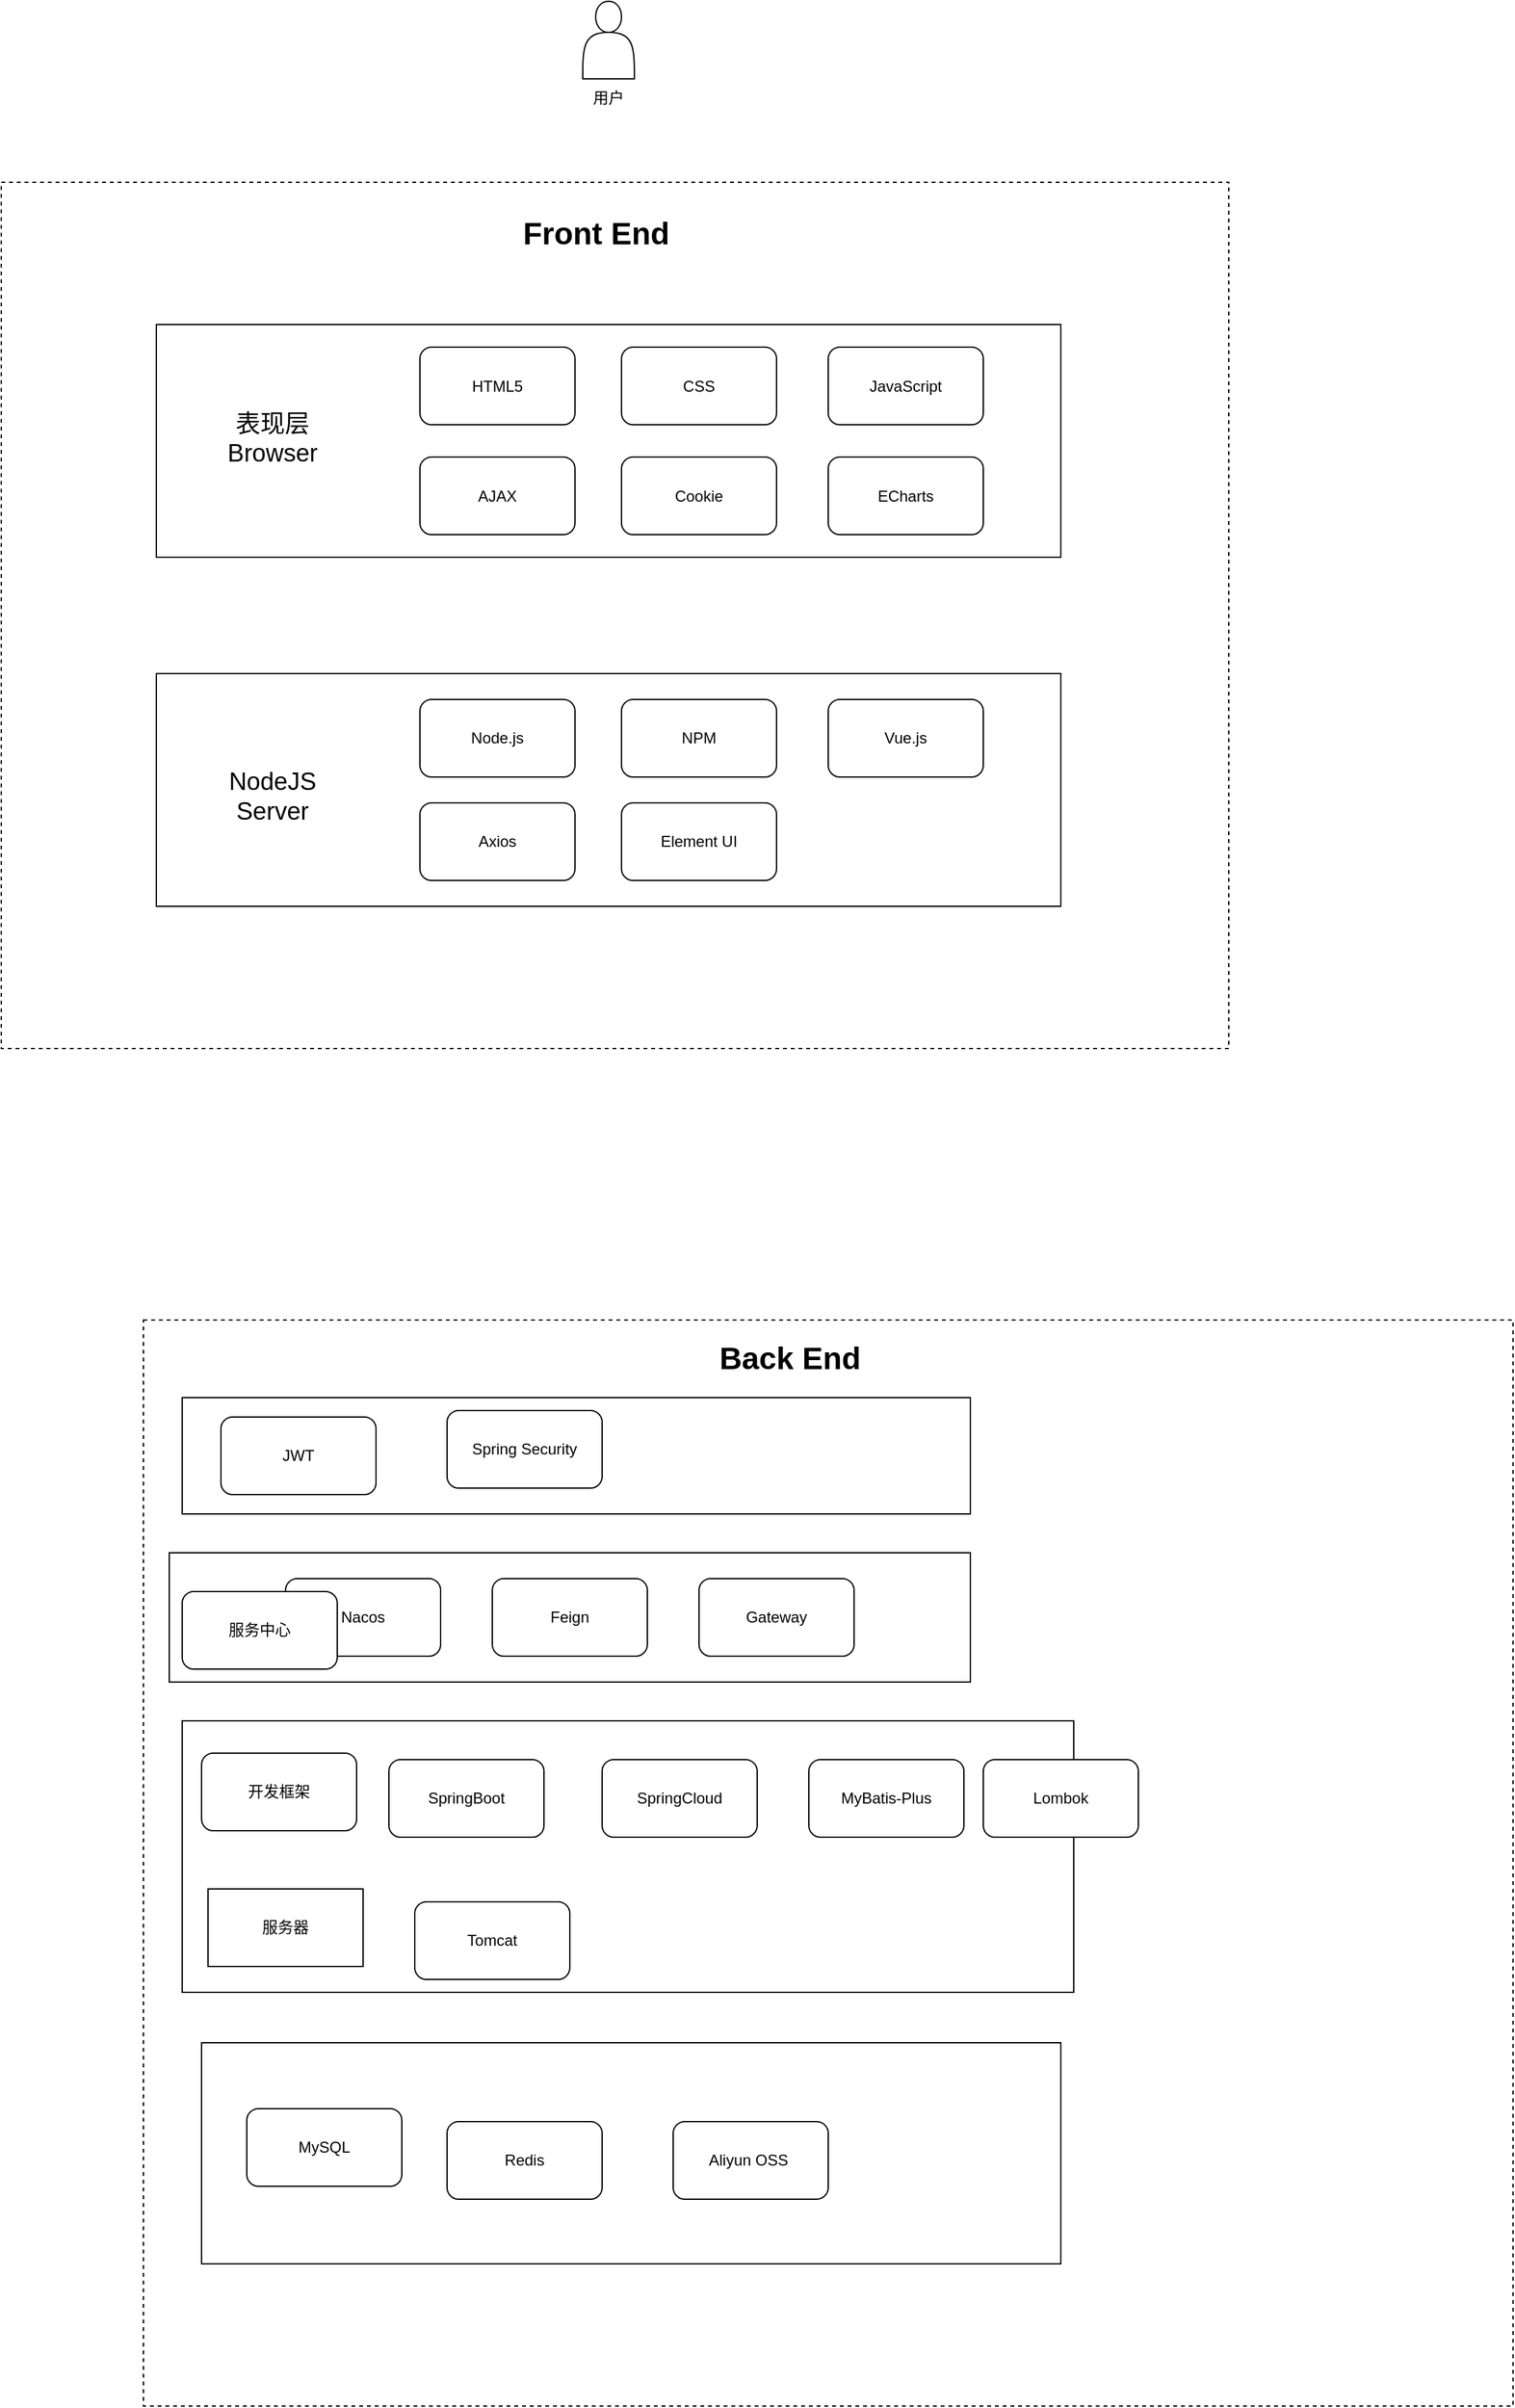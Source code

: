 <mxfile version="26.2.14">
  <diagram name="第 1 页" id="Cz8G3LMhz7FscJKF8xex">
    <mxGraphModel dx="1724" dy="1055" grid="1" gridSize="10" guides="1" tooltips="1" connect="1" arrows="1" fold="1" page="1" pageScale="1" pageWidth="827" pageHeight="1169" math="0" shadow="0">
      <root>
        <mxCell id="0" />
        <mxCell id="1" parent="0" />
        <mxCell id="FQD1zHUw6WI440xkweCA-1" value="" style="shape=actor;whiteSpace=wrap;html=1;" vertex="1" parent="1">
          <mxGeometry x="570" y="30" width="40" height="60" as="geometry" />
        </mxCell>
        <mxCell id="FQD1zHUw6WI440xkweCA-5" value="" style="rounded=0;whiteSpace=wrap;html=1;dashed=1;" vertex="1" parent="1">
          <mxGeometry x="120" y="170" width="950" height="670" as="geometry" />
        </mxCell>
        <mxCell id="FQD1zHUw6WI440xkweCA-6" value="" style="rounded=0;whiteSpace=wrap;html=1;" vertex="1" parent="1">
          <mxGeometry x="240" y="280" width="700" height="180" as="geometry" />
        </mxCell>
        <mxCell id="FQD1zHUw6WI440xkweCA-8" value="HTML5" style="rounded=1;whiteSpace=wrap;html=1;" vertex="1" parent="1">
          <mxGeometry x="444" y="297.5" width="120" height="60" as="geometry" />
        </mxCell>
        <mxCell id="FQD1zHUw6WI440xkweCA-9" value="CSS" style="rounded=1;whiteSpace=wrap;html=1;" vertex="1" parent="1">
          <mxGeometry x="600" y="297.5" width="120" height="60" as="geometry" />
        </mxCell>
        <mxCell id="FQD1zHUw6WI440xkweCA-10" value="JavaScript" style="rounded=1;whiteSpace=wrap;html=1;" vertex="1" parent="1">
          <mxGeometry x="760" y="297.5" width="120" height="60" as="geometry" />
        </mxCell>
        <mxCell id="FQD1zHUw6WI440xkweCA-11" value="AJAX" style="rounded=1;whiteSpace=wrap;html=1;" vertex="1" parent="1">
          <mxGeometry x="444" y="382.5" width="120" height="60" as="geometry" />
        </mxCell>
        <mxCell id="FQD1zHUw6WI440xkweCA-12" value="Cookie" style="rounded=1;whiteSpace=wrap;html=1;" vertex="1" parent="1">
          <mxGeometry x="600" y="382.5" width="120" height="60" as="geometry" />
        </mxCell>
        <mxCell id="FQD1zHUw6WI440xkweCA-13" value="ECharts" style="rounded=1;whiteSpace=wrap;html=1;" vertex="1" parent="1">
          <mxGeometry x="760" y="382.5" width="120" height="60" as="geometry" />
        </mxCell>
        <mxCell id="FQD1zHUw6WI440xkweCA-20" value="" style="rounded=0;whiteSpace=wrap;html=1;dashed=1;" vertex="1" parent="1">
          <mxGeometry x="230" y="1050" width="1060" height="840" as="geometry" />
        </mxCell>
        <mxCell id="FQD1zHUw6WI440xkweCA-21" value="" style="rounded=0;whiteSpace=wrap;html=1;" vertex="1" parent="1">
          <mxGeometry x="260" y="1110" width="610" height="90" as="geometry" />
        </mxCell>
        <mxCell id="FQD1zHUw6WI440xkweCA-22" value="JWT" style="rounded=1;whiteSpace=wrap;html=1;" vertex="1" parent="1">
          <mxGeometry x="290" y="1125" width="120" height="60" as="geometry" />
        </mxCell>
        <mxCell id="FQD1zHUw6WI440xkweCA-23" value="Spring Security" style="rounded=1;whiteSpace=wrap;html=1;" vertex="1" parent="1">
          <mxGeometry x="465" y="1120" width="120" height="60" as="geometry" />
        </mxCell>
        <mxCell id="FQD1zHUw6WI440xkweCA-24" value="" style="rounded=0;whiteSpace=wrap;html=1;" vertex="1" parent="1">
          <mxGeometry x="250" y="1230" width="620" height="100" as="geometry" />
        </mxCell>
        <mxCell id="FQD1zHUw6WI440xkweCA-25" value="Nacos" style="rounded=1;whiteSpace=wrap;html=1;" vertex="1" parent="1">
          <mxGeometry x="340" y="1250" width="120" height="60" as="geometry" />
        </mxCell>
        <mxCell id="FQD1zHUw6WI440xkweCA-26" value="Feign" style="rounded=1;whiteSpace=wrap;html=1;" vertex="1" parent="1">
          <mxGeometry x="500" y="1250" width="120" height="60" as="geometry" />
        </mxCell>
        <mxCell id="FQD1zHUw6WI440xkweCA-27" value="Gateway" style="rounded=1;whiteSpace=wrap;html=1;" vertex="1" parent="1">
          <mxGeometry x="660" y="1250" width="120" height="60" as="geometry" />
        </mxCell>
        <mxCell id="FQD1zHUw6WI440xkweCA-28" value="" style="rounded=0;whiteSpace=wrap;html=1;" vertex="1" parent="1">
          <mxGeometry x="260" y="1360" width="690" height="210" as="geometry" />
        </mxCell>
        <mxCell id="FQD1zHUw6WI440xkweCA-29" value="服务中心" style="rounded=1;whiteSpace=wrap;html=1;" vertex="1" parent="1">
          <mxGeometry x="260" y="1260" width="120" height="60" as="geometry" />
        </mxCell>
        <mxCell id="FQD1zHUw6WI440xkweCA-30" value="开发框架" style="rounded=1;whiteSpace=wrap;html=1;" vertex="1" parent="1">
          <mxGeometry x="275" y="1385" width="120" height="60" as="geometry" />
        </mxCell>
        <mxCell id="FQD1zHUw6WI440xkweCA-31" value="SpringBoot" style="rounded=1;whiteSpace=wrap;html=1;" vertex="1" parent="1">
          <mxGeometry x="420" y="1390" width="120" height="60" as="geometry" />
        </mxCell>
        <mxCell id="FQD1zHUw6WI440xkweCA-32" value="SpringCloud" style="rounded=1;whiteSpace=wrap;html=1;" vertex="1" parent="1">
          <mxGeometry x="585" y="1390" width="120" height="60" as="geometry" />
        </mxCell>
        <mxCell id="FQD1zHUw6WI440xkweCA-33" value="MyBatis-Plus" style="rounded=1;whiteSpace=wrap;html=1;" vertex="1" parent="1">
          <mxGeometry x="745" y="1390" width="120" height="60" as="geometry" />
        </mxCell>
        <mxCell id="FQD1zHUw6WI440xkweCA-34" value="Lombok" style="rounded=1;whiteSpace=wrap;html=1;" vertex="1" parent="1">
          <mxGeometry x="880" y="1390" width="120" height="60" as="geometry" />
        </mxCell>
        <mxCell id="FQD1zHUw6WI440xkweCA-36" value="服务器" style="rounded=0;whiteSpace=wrap;html=1;" vertex="1" parent="1">
          <mxGeometry x="280" y="1490" width="120" height="60" as="geometry" />
        </mxCell>
        <mxCell id="FQD1zHUw6WI440xkweCA-37" value="Tomcat" style="rounded=1;whiteSpace=wrap;html=1;" vertex="1" parent="1">
          <mxGeometry x="440" y="1500" width="120" height="60" as="geometry" />
        </mxCell>
        <mxCell id="FQD1zHUw6WI440xkweCA-38" value="" style="rounded=0;whiteSpace=wrap;html=1;" vertex="1" parent="1">
          <mxGeometry x="275" y="1609" width="665" height="171" as="geometry" />
        </mxCell>
        <mxCell id="FQD1zHUw6WI440xkweCA-39" value="MySQL" style="rounded=1;whiteSpace=wrap;html=1;" vertex="1" parent="1">
          <mxGeometry x="310" y="1660" width="120" height="60" as="geometry" />
        </mxCell>
        <mxCell id="FQD1zHUw6WI440xkweCA-40" value="Redis" style="rounded=1;whiteSpace=wrap;html=1;" vertex="1" parent="1">
          <mxGeometry x="465" y="1670" width="120" height="60" as="geometry" />
        </mxCell>
        <mxCell id="FQD1zHUw6WI440xkweCA-41" value="Aliyun OSS&amp;nbsp;" style="rounded=1;whiteSpace=wrap;html=1;" vertex="1" parent="1">
          <mxGeometry x="640" y="1670" width="120" height="60" as="geometry" />
        </mxCell>
        <mxCell id="FQD1zHUw6WI440xkweCA-43" value="用户" style="text;html=1;align=center;verticalAlign=middle;whiteSpace=wrap;rounded=0;" vertex="1" parent="1">
          <mxGeometry x="560" y="90" width="60" height="30" as="geometry" />
        </mxCell>
        <mxCell id="FQD1zHUw6WI440xkweCA-44" value="Front End" style="text;strokeColor=none;fillColor=none;html=1;fontSize=24;fontStyle=1;verticalAlign=middle;align=center;" vertex="1" parent="1">
          <mxGeometry x="530" y="190" width="100" height="40" as="geometry" />
        </mxCell>
        <mxCell id="FQD1zHUw6WI440xkweCA-47" value="Back End" style="text;strokeColor=none;fillColor=none;html=1;fontSize=24;fontStyle=1;verticalAlign=middle;align=center;" vertex="1" parent="1">
          <mxGeometry x="680" y="1060" width="100" height="40" as="geometry" />
        </mxCell>
        <mxCell id="FQD1zHUw6WI440xkweCA-48" value="&lt;font style=&quot;font-size: 19px;&quot;&gt;表现层&lt;/font&gt;&lt;div&gt;&lt;font style=&quot;font-size: 19px;&quot;&gt;Browser&lt;/font&gt;&lt;/div&gt;" style="text;html=1;align=center;verticalAlign=middle;whiteSpace=wrap;rounded=0;" vertex="1" parent="1">
          <mxGeometry x="280" y="352.5" width="100" height="30" as="geometry" />
        </mxCell>
        <mxCell id="FQD1zHUw6WI440xkweCA-50" value="" style="rounded=0;whiteSpace=wrap;html=1;" vertex="1" parent="1">
          <mxGeometry x="240" y="550" width="700" height="180" as="geometry" />
        </mxCell>
        <mxCell id="FQD1zHUw6WI440xkweCA-15" value="Node.js" style="rounded=1;whiteSpace=wrap;html=1;" vertex="1" parent="1">
          <mxGeometry x="444" y="570" width="120" height="60" as="geometry" />
        </mxCell>
        <mxCell id="FQD1zHUw6WI440xkweCA-16" value="NPM" style="rounded=1;whiteSpace=wrap;html=1;" vertex="1" parent="1">
          <mxGeometry x="600" y="570" width="120" height="60" as="geometry" />
        </mxCell>
        <mxCell id="FQD1zHUw6WI440xkweCA-17" value="Vue.js" style="rounded=1;whiteSpace=wrap;html=1;" vertex="1" parent="1">
          <mxGeometry x="760" y="570" width="120" height="60" as="geometry" />
        </mxCell>
        <mxCell id="FQD1zHUw6WI440xkweCA-18" value="Axios" style="rounded=1;whiteSpace=wrap;html=1;" vertex="1" parent="1">
          <mxGeometry x="444" y="650" width="120" height="60" as="geometry" />
        </mxCell>
        <mxCell id="FQD1zHUw6WI440xkweCA-19" value="Element UI" style="rounded=1;whiteSpace=wrap;html=1;" vertex="1" parent="1">
          <mxGeometry x="600" y="650" width="120" height="60" as="geometry" />
        </mxCell>
        <mxCell id="FQD1zHUw6WI440xkweCA-51" value="&lt;span style=&quot;font-size: 19px;&quot;&gt;NodeJS&lt;/span&gt;&lt;div&gt;&lt;span style=&quot;font-size: 19px;&quot;&gt;Server&lt;/span&gt;&lt;/div&gt;" style="text;html=1;align=center;verticalAlign=middle;whiteSpace=wrap;rounded=0;" vertex="1" parent="1">
          <mxGeometry x="280" y="630" width="100" height="30" as="geometry" />
        </mxCell>
      </root>
    </mxGraphModel>
  </diagram>
</mxfile>
